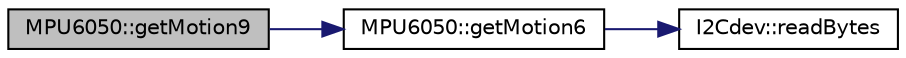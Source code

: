 digraph "MPU6050::getMotion9"
{
  edge [fontname="Helvetica",fontsize="10",labelfontname="Helvetica",labelfontsize="10"];
  node [fontname="Helvetica",fontsize="10",shape=record];
  rankdir="LR";
  Node305 [label="MPU6050::getMotion9",height=0.2,width=0.4,color="black", fillcolor="grey75", style="filled", fontcolor="black"];
  Node305 -> Node306 [color="midnightblue",fontsize="10",style="solid",fontname="Helvetica"];
  Node306 [label="MPU6050::getMotion6",height=0.2,width=0.4,color="black", fillcolor="white", style="filled",URL="$class_m_p_u6050.html#a574d3093dc131e4251a9b37adf208ca7",tooltip="Get raw 6-axis motion sensor readings (accel/gyro). "];
  Node306 -> Node307 [color="midnightblue",fontsize="10",style="solid",fontname="Helvetica"];
  Node307 [label="I2Cdev::readBytes",height=0.2,width=0.4,color="black", fillcolor="white", style="filled",URL="$class_i2_cdev.html#ae1eed9468ce4653e080bfd8481d2ac88",tooltip="Read multiple bytes from an 8-bit device register. "];
}
